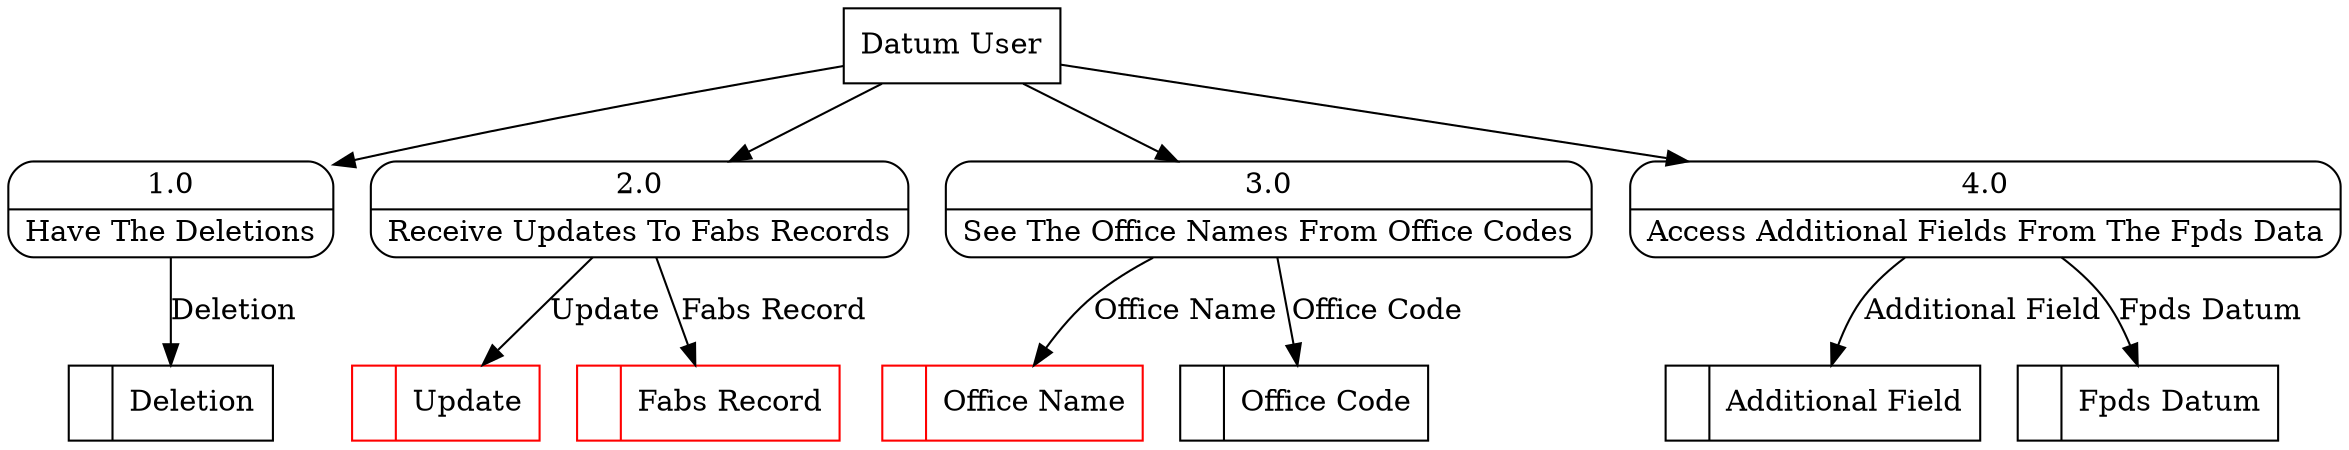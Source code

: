 digraph dfd2{ 
node[shape=record]
200 [label="<f0>  |<f1> Deletion " ];
201 [label="<f0>  |<f1> Update " color=red];
202 [label="<f0>  |<f1> Additional Field " ];
203 [label="<f0>  |<f1> Fabs Record " color=red];
204 [label="<f0>  |<f1> Office Name " color=red];
205 [label="<f0>  |<f1> Office Code " ];
206 [label="<f0>  |<f1> Fpds Datum " ];
207 [label="Datum User" shape=box];
208 [label="{<f0> 1.0|<f1> Have The Deletions }" shape=Mrecord];
209 [label="{<f0> 2.0|<f1> Receive Updates To Fabs Records }" shape=Mrecord];
210 [label="{<f0> 3.0|<f1> See The Office Names From Office Codes }" shape=Mrecord];
211 [label="{<f0> 4.0|<f1> Access Additional Fields From The Fpds Data }" shape=Mrecord];
207 -> 208
207 -> 209
207 -> 210
207 -> 211
208 -> 200 [label="Deletion"]
209 -> 201 [label="Update"]
209 -> 203 [label="Fabs Record"]
210 -> 204 [label="Office Name"]
210 -> 205 [label="Office Code"]
211 -> 202 [label="Additional Field"]
211 -> 206 [label="Fpds Datum"]
}